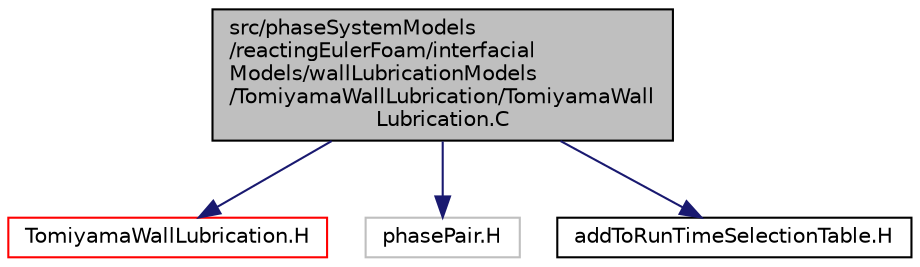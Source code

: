 digraph "src/phaseSystemModels/reactingEulerFoam/interfacialModels/wallLubricationModels/TomiyamaWallLubrication/TomiyamaWallLubrication.C"
{
  bgcolor="transparent";
  edge [fontname="Helvetica",fontsize="10",labelfontname="Helvetica",labelfontsize="10"];
  node [fontname="Helvetica",fontsize="10",shape=record];
  Node1 [label="src/phaseSystemModels\l/reactingEulerFoam/interfacial\lModels/wallLubricationModels\l/TomiyamaWallLubrication/TomiyamaWall\lLubrication.C",height=0.2,width=0.4,color="black", fillcolor="grey75", style="filled" fontcolor="black"];
  Node1 -> Node2 [color="midnightblue",fontsize="10",style="solid",fontname="Helvetica"];
  Node2 [label="TomiyamaWallLubrication.H",height=0.2,width=0.4,color="red",URL="$src_2phaseSystemModels_2reactingEulerFoam_2interfacialModels_2wallLubricationModels_2TomiyamaWal137c01fba460b1e78d7e33c5a054721e.html"];
  Node1 -> Node3 [color="midnightblue",fontsize="10",style="solid",fontname="Helvetica"];
  Node3 [label="phasePair.H",height=0.2,width=0.4,color="grey75"];
  Node1 -> Node4 [color="midnightblue",fontsize="10",style="solid",fontname="Helvetica"];
  Node4 [label="addToRunTimeSelectionTable.H",height=0.2,width=0.4,color="black",URL="$addToRunTimeSelectionTable_8H.html",tooltip="Macros for easy insertion into run-time selection tables. "];
}
